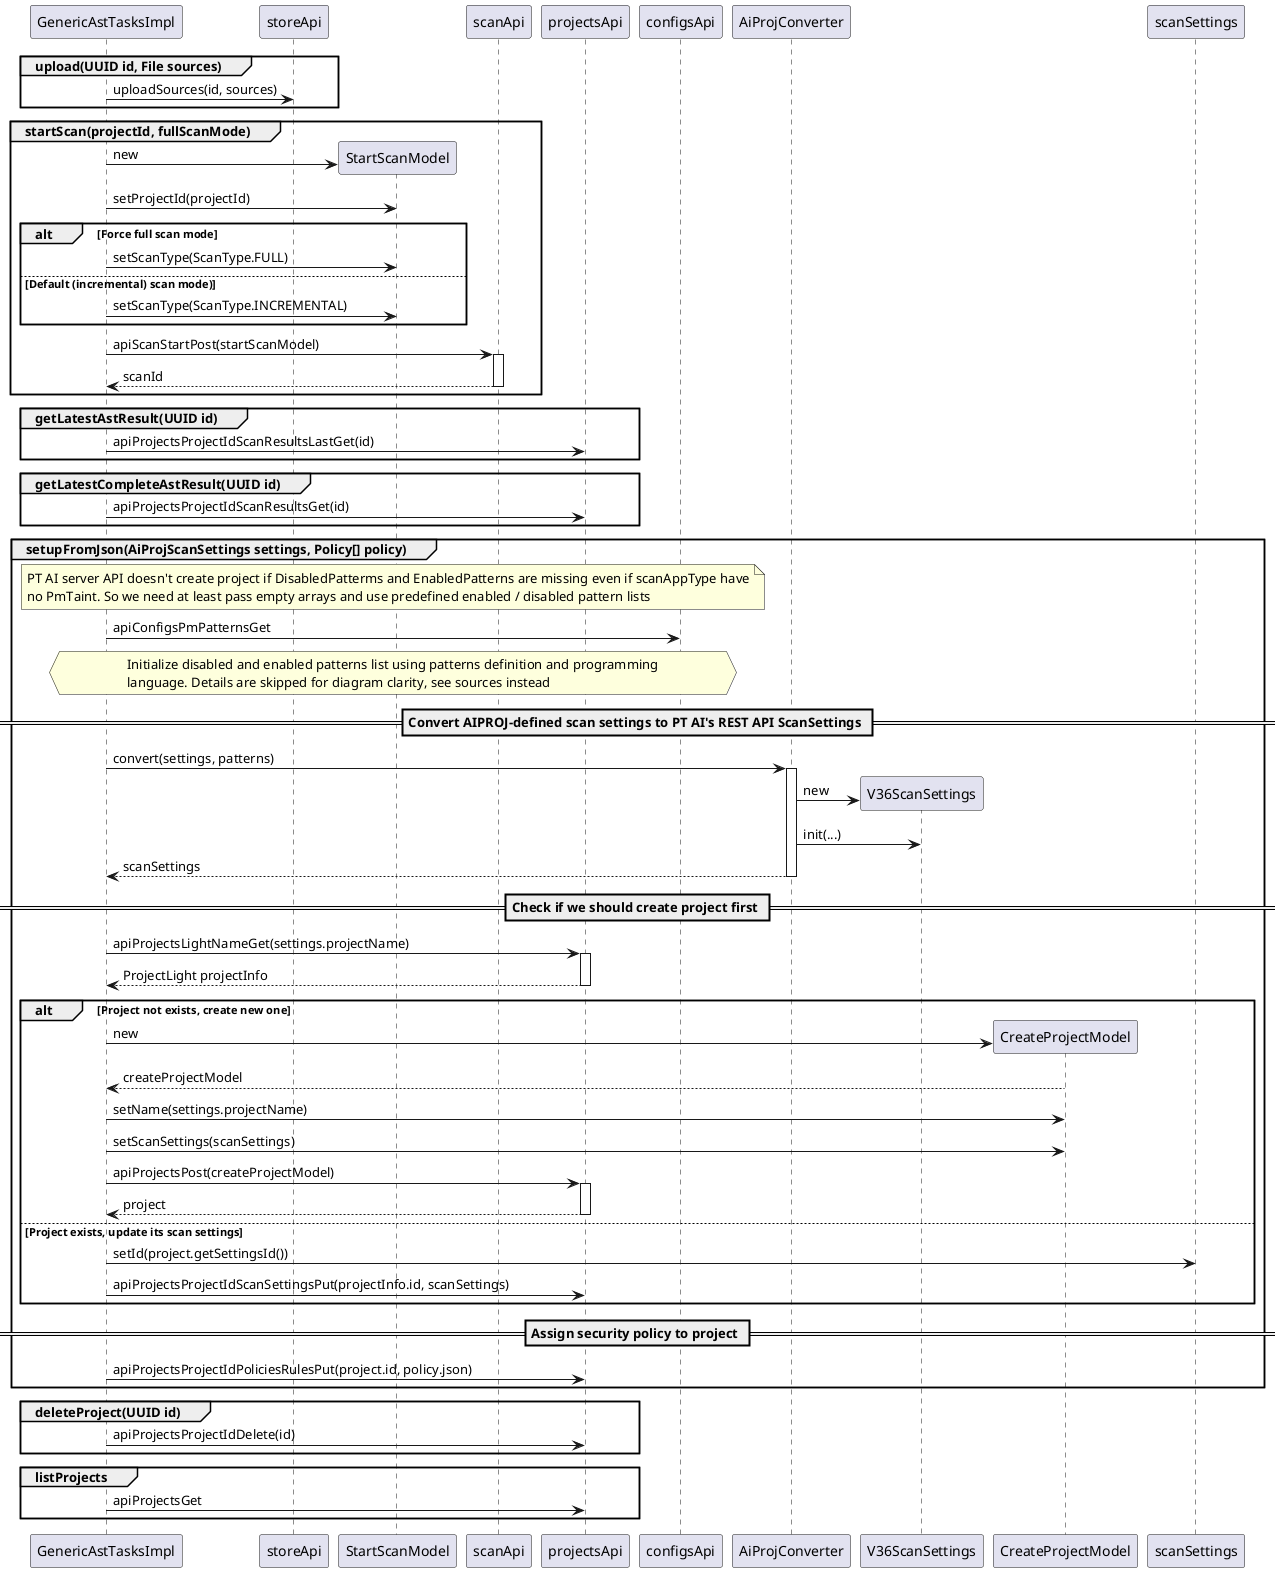 @startuml

group upload(UUID id, File sources)
GenericAstTasksImpl -> storeApi: uploadSources(id, sources)
end

group startScan(projectId, fullScanMode)
GenericAstTasksImpl -> StartScanModel ** : new
GenericAstTasksImpl -> StartScanModel: setProjectId(projectId)
alt Force full scan mode
GenericAstTasksImpl -> StartScanModel: setScanType(ScanType.FULL)
else Default (incremental) scan mode)
GenericAstTasksImpl -> StartScanModel: setScanType(ScanType.INCREMENTAL)
end
GenericAstTasksImpl -> scanApi ++ : apiScanStartPost(startScanModel)
scanApi --> GenericAstTasksImpl -- : scanId
end

group getLatestAstResult(UUID id)
GenericAstTasksImpl -> projectsApi:apiProjectsProjectIdScanResultsLastGet(id)
end

group getLatestCompleteAstResult(UUID id)
GenericAstTasksImpl -> projectsApi:apiProjectsProjectIdScanResultsGet(id)
end

group setupFromJson(AiProjScanSettings settings, Policy[] policy)
note over GenericAstTasksImpl, configsApi
  PT AI server API doesn't create project if DisabledPatterms and EnabledPatterns are missing even if scanAppType have
  no PmTaint. So we need at least pass empty arrays and use predefined enabled / disabled pattern lists
end note
GenericAstTasksImpl -> configsApi: apiConfigsPmPatternsGet
hnote over GenericAstTasksImpl, configsApi
  Initialize disabled and enabled patterns list using patterns definition and programming
  language. Details are skipped for diagram clarity, see sources instead
end hnote
== Convert AIPROJ-defined scan settings to PT AI's REST API ScanSettings ==

GenericAstTasksImpl -> AiProjConverter ++ : convert(settings, patterns)
AiProjConverter -> V36ScanSettings ** : new
AiProjConverter -> V36ScanSettings: init(...)
AiProjConverter --> GenericAstTasksImpl -- : scanSettings
== Check if we should create project first ==
GenericAstTasksImpl -> projectsApi ++ : apiProjectsLightNameGet(settings.projectName)
projectsApi --> GenericAstTasksImpl -- : ProjectLight projectInfo
alt Project not exists, create new one
GenericAstTasksImpl -> CreateProjectModel ** : new
CreateProjectModel --> GenericAstTasksImpl: createProjectModel
GenericAstTasksImpl -> CreateProjectModel: setName(settings.projectName)
GenericAstTasksImpl -> CreateProjectModel: setScanSettings(scanSettings)
GenericAstTasksImpl -> projectsApi ++ : apiProjectsPost(createProjectModel)
projectsApi --> GenericAstTasksImpl -- : project
else Project exists, update its scan settings
GenericAstTasksImpl -> scanSettings: setId(project.getSettingsId())
GenericAstTasksImpl -> projectsApi: apiProjectsProjectIdScanSettingsPut(projectInfo.id, scanSettings)
end
== Assign security policy to project ==
GenericAstTasksImpl -> projectsApi: apiProjectsProjectIdPoliciesRulesPut(project.id, policy.json)
end

group deleteProject(UUID id)
GenericAstTasksImpl -> projectsApi: apiProjectsProjectIdDelete(id)
end

group listProjects
GenericAstTasksImpl -> projectsApi: apiProjectsGet

end

@enduml